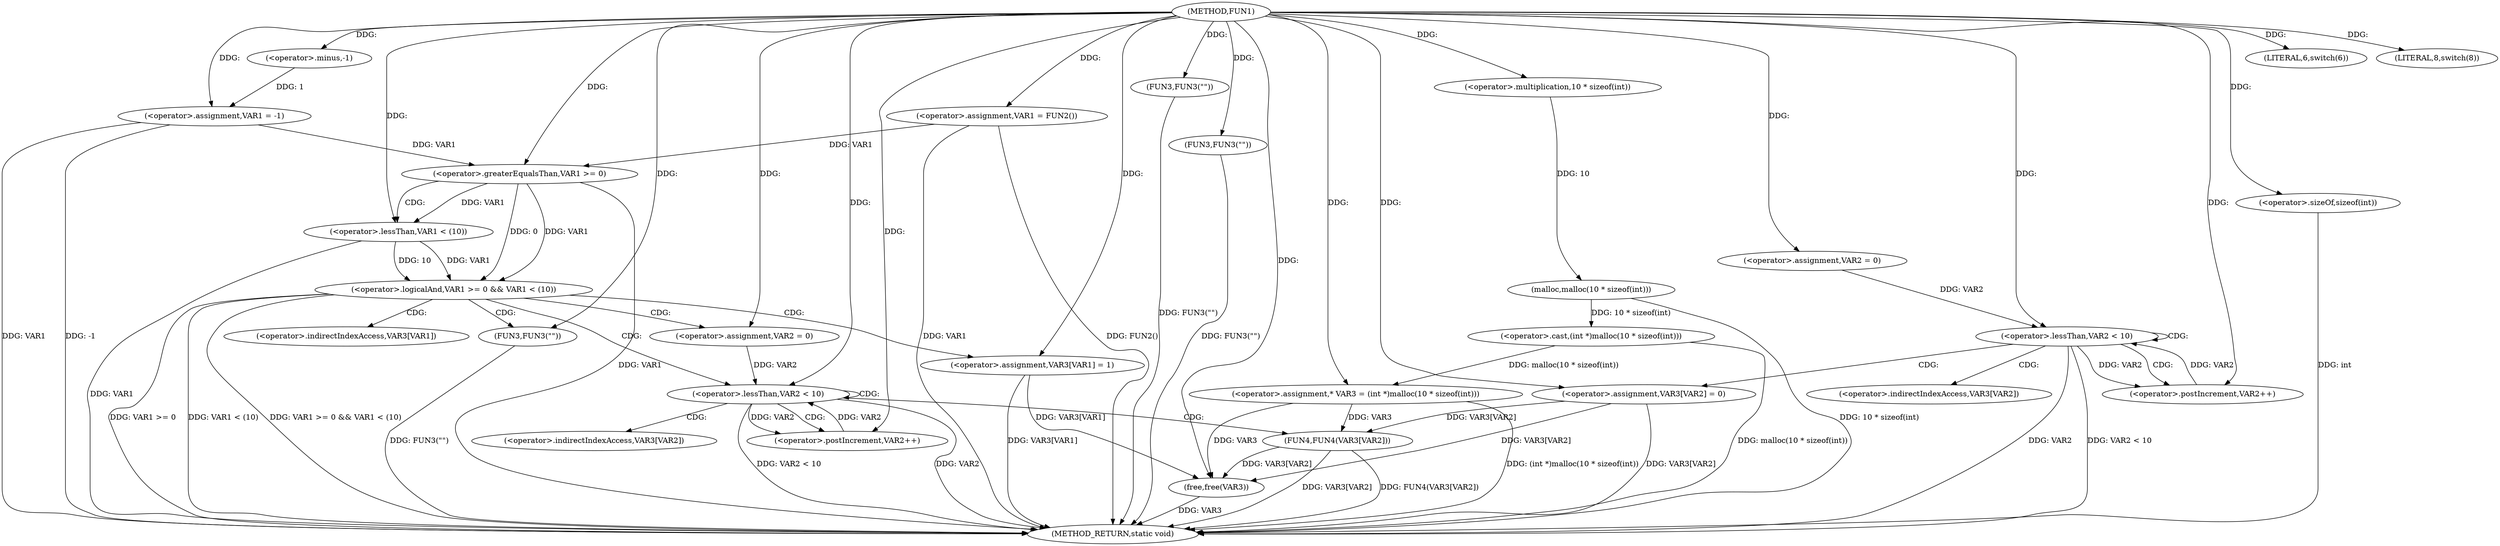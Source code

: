 digraph FUN1 {  
"1000100" [label = "(METHOD,FUN1)" ]
"1000189" [label = "(METHOD_RETURN,static void)" ]
"1000103" [label = "(<operator>.assignment,VAR1 = -1)" ]
"1000105" [label = "(<operator>.minus,-1)" ]
"1000108" [label = "(LITERAL,6,switch(6))" ]
"1000111" [label = "(<operator>.assignment,VAR1 = FUN2())" ]
"1000116" [label = "(FUN3,FUN3(\"\"))" ]
"1000120" [label = "(LITERAL,8,switch(8))" ]
"1000123" [label = "(FUN3,FUN3(\"\"))" ]
"1000130" [label = "(<operator>.assignment,* VAR3 = (int *)malloc(10 * sizeof(int)))" ]
"1000132" [label = "(<operator>.cast,(int *)malloc(10 * sizeof(int)))" ]
"1000134" [label = "(malloc,malloc(10 * sizeof(int)))" ]
"1000135" [label = "(<operator>.multiplication,10 * sizeof(int))" ]
"1000137" [label = "(<operator>.sizeOf,sizeof(int))" ]
"1000140" [label = "(<operator>.assignment,VAR2 = 0)" ]
"1000143" [label = "(<operator>.lessThan,VAR2 < 10)" ]
"1000146" [label = "(<operator>.postIncrement,VAR2++)" ]
"1000149" [label = "(<operator>.assignment,VAR3[VAR2] = 0)" ]
"1000155" [label = "(<operator>.logicalAnd,VAR1 >= 0 && VAR1 < (10))" ]
"1000156" [label = "(<operator>.greaterEqualsThan,VAR1 >= 0)" ]
"1000159" [label = "(<operator>.lessThan,VAR1 < (10))" ]
"1000163" [label = "(<operator>.assignment,VAR3[VAR1] = 1)" ]
"1000169" [label = "(<operator>.assignment,VAR2 = 0)" ]
"1000172" [label = "(<operator>.lessThan,VAR2 < 10)" ]
"1000175" [label = "(<operator>.postIncrement,VAR2++)" ]
"1000178" [label = "(FUN4,FUN4(VAR3[VAR2]))" ]
"1000184" [label = "(FUN3,FUN3(\"\"))" ]
"1000186" [label = "(free,free(VAR3))" ]
"1000150" [label = "(<operator>.indirectIndexAccess,VAR3[VAR2])" ]
"1000164" [label = "(<operator>.indirectIndexAccess,VAR3[VAR1])" ]
"1000179" [label = "(<operator>.indirectIndexAccess,VAR3[VAR2])" ]
  "1000156" -> "1000189"  [ label = "DDG: VAR1"] 
  "1000103" -> "1000189"  [ label = "DDG: -1"] 
  "1000159" -> "1000189"  [ label = "DDG: VAR1"] 
  "1000111" -> "1000189"  [ label = "DDG: VAR1"] 
  "1000143" -> "1000189"  [ label = "DDG: VAR2 < 10"] 
  "1000149" -> "1000189"  [ label = "DDG: VAR3[VAR2]"] 
  "1000178" -> "1000189"  [ label = "DDG: FUN4(VAR3[VAR2])"] 
  "1000155" -> "1000189"  [ label = "DDG: VAR1 < (10)"] 
  "1000163" -> "1000189"  [ label = "DDG: VAR3[VAR1]"] 
  "1000172" -> "1000189"  [ label = "DDG: VAR2 < 10"] 
  "1000186" -> "1000189"  [ label = "DDG: VAR3"] 
  "1000178" -> "1000189"  [ label = "DDG: VAR3[VAR2]"] 
  "1000103" -> "1000189"  [ label = "DDG: VAR1"] 
  "1000123" -> "1000189"  [ label = "DDG: FUN3(\"\")"] 
  "1000130" -> "1000189"  [ label = "DDG: (int *)malloc(10 * sizeof(int))"] 
  "1000184" -> "1000189"  [ label = "DDG: FUN3(\"\")"] 
  "1000155" -> "1000189"  [ label = "DDG: VAR1 >= 0 && VAR1 < (10)"] 
  "1000143" -> "1000189"  [ label = "DDG: VAR2"] 
  "1000132" -> "1000189"  [ label = "DDG: malloc(10 * sizeof(int))"] 
  "1000134" -> "1000189"  [ label = "DDG: 10 * sizeof(int)"] 
  "1000111" -> "1000189"  [ label = "DDG: FUN2()"] 
  "1000172" -> "1000189"  [ label = "DDG: VAR2"] 
  "1000155" -> "1000189"  [ label = "DDG: VAR1 >= 0"] 
  "1000137" -> "1000189"  [ label = "DDG: int"] 
  "1000116" -> "1000189"  [ label = "DDG: FUN3(\"\")"] 
  "1000105" -> "1000103"  [ label = "DDG: 1"] 
  "1000100" -> "1000103"  [ label = "DDG: "] 
  "1000100" -> "1000105"  [ label = "DDG: "] 
  "1000100" -> "1000108"  [ label = "DDG: "] 
  "1000100" -> "1000111"  [ label = "DDG: "] 
  "1000100" -> "1000116"  [ label = "DDG: "] 
  "1000100" -> "1000120"  [ label = "DDG: "] 
  "1000100" -> "1000123"  [ label = "DDG: "] 
  "1000132" -> "1000130"  [ label = "DDG: malloc(10 * sizeof(int))"] 
  "1000100" -> "1000130"  [ label = "DDG: "] 
  "1000134" -> "1000132"  [ label = "DDG: 10 * sizeof(int)"] 
  "1000135" -> "1000134"  [ label = "DDG: 10"] 
  "1000100" -> "1000135"  [ label = "DDG: "] 
  "1000100" -> "1000137"  [ label = "DDG: "] 
  "1000100" -> "1000140"  [ label = "DDG: "] 
  "1000140" -> "1000143"  [ label = "DDG: VAR2"] 
  "1000146" -> "1000143"  [ label = "DDG: VAR2"] 
  "1000100" -> "1000143"  [ label = "DDG: "] 
  "1000143" -> "1000146"  [ label = "DDG: VAR2"] 
  "1000100" -> "1000146"  [ label = "DDG: "] 
  "1000100" -> "1000149"  [ label = "DDG: "] 
  "1000156" -> "1000155"  [ label = "DDG: VAR1"] 
  "1000156" -> "1000155"  [ label = "DDG: 0"] 
  "1000103" -> "1000156"  [ label = "DDG: VAR1"] 
  "1000111" -> "1000156"  [ label = "DDG: VAR1"] 
  "1000100" -> "1000156"  [ label = "DDG: "] 
  "1000159" -> "1000155"  [ label = "DDG: VAR1"] 
  "1000159" -> "1000155"  [ label = "DDG: 10"] 
  "1000156" -> "1000159"  [ label = "DDG: VAR1"] 
  "1000100" -> "1000159"  [ label = "DDG: "] 
  "1000100" -> "1000163"  [ label = "DDG: "] 
  "1000100" -> "1000169"  [ label = "DDG: "] 
  "1000175" -> "1000172"  [ label = "DDG: VAR2"] 
  "1000169" -> "1000172"  [ label = "DDG: VAR2"] 
  "1000100" -> "1000172"  [ label = "DDG: "] 
  "1000172" -> "1000175"  [ label = "DDG: VAR2"] 
  "1000100" -> "1000175"  [ label = "DDG: "] 
  "1000149" -> "1000178"  [ label = "DDG: VAR3[VAR2]"] 
  "1000130" -> "1000178"  [ label = "DDG: VAR3"] 
  "1000100" -> "1000184"  [ label = "DDG: "] 
  "1000163" -> "1000186"  [ label = "DDG: VAR3[VAR1]"] 
  "1000178" -> "1000186"  [ label = "DDG: VAR3[VAR2]"] 
  "1000149" -> "1000186"  [ label = "DDG: VAR3[VAR2]"] 
  "1000130" -> "1000186"  [ label = "DDG: VAR3"] 
  "1000100" -> "1000186"  [ label = "DDG: "] 
  "1000143" -> "1000150"  [ label = "CDG: "] 
  "1000143" -> "1000149"  [ label = "CDG: "] 
  "1000143" -> "1000143"  [ label = "CDG: "] 
  "1000143" -> "1000146"  [ label = "CDG: "] 
  "1000155" -> "1000164"  [ label = "CDG: "] 
  "1000155" -> "1000172"  [ label = "CDG: "] 
  "1000155" -> "1000169"  [ label = "CDG: "] 
  "1000155" -> "1000163"  [ label = "CDG: "] 
  "1000155" -> "1000184"  [ label = "CDG: "] 
  "1000156" -> "1000159"  [ label = "CDG: "] 
  "1000172" -> "1000172"  [ label = "CDG: "] 
  "1000172" -> "1000178"  [ label = "CDG: "] 
  "1000172" -> "1000175"  [ label = "CDG: "] 
  "1000172" -> "1000179"  [ label = "CDG: "] 
}
